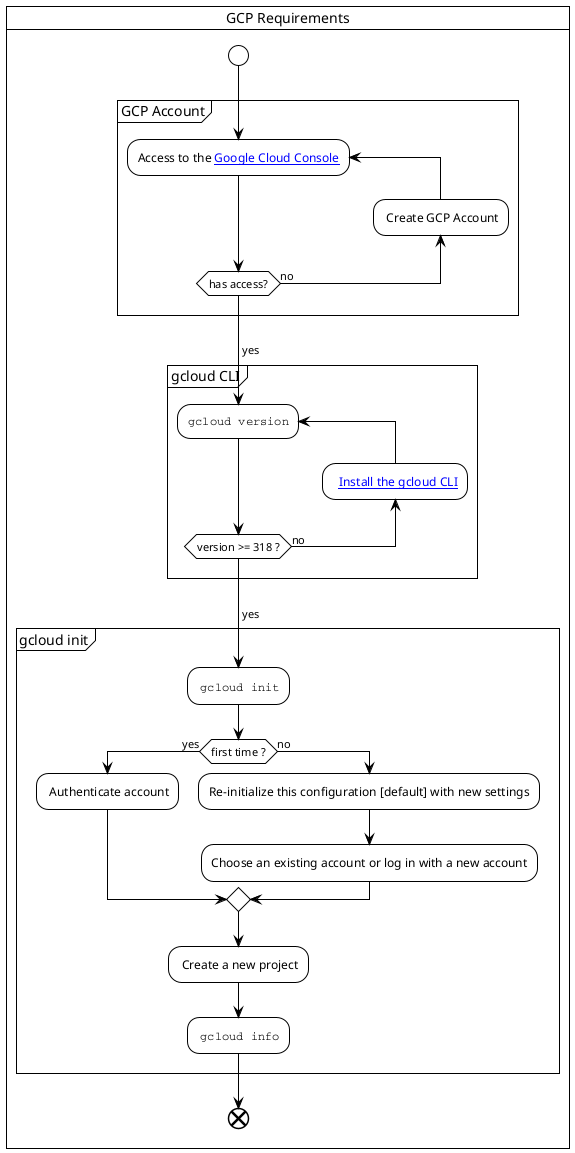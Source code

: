 @startuml gcp-requirements
!theme plain

skinparam svgLinkTarget _blank

card "GCP Requirements" {
start
partition "GCP Account" {
repeat :Access to the [[console.cloud.google.com/home/dashboard Google Cloud Console]];
backward: Create GCP Account;
repeat while (has access?) is (no) 
->yes;
}

partition "gcloud CLI" {
repeat :""gcloud version"";
backward:  [[https://docs.aws.amazon.com/cli/latest/userguide/install-cliv2.html Install the gcloud CLI]];
repeat while (version >= 318 ?) is (no) 
->yes;
}

partition "gcloud init" {
: ""gcloud init"";
if (first time ?) then (yes)
: Authenticate account;
else (no)
  :Re-initialize this configuration [default] with new settings;
  :Choose an existing account or log in with a new account;
endif
: Create a new project;
: ""gcloud info"";

}

end


}
@enduml